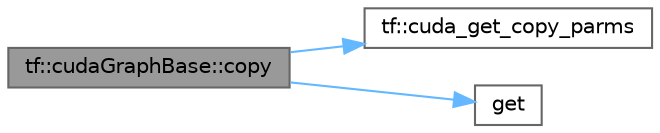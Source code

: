 digraph "tf::cudaGraphBase::copy"
{
 // LATEX_PDF_SIZE
  bgcolor="transparent";
  edge [fontname=Helvetica,fontsize=10,labelfontname=Helvetica,labelfontsize=10];
  node [fontname=Helvetica,fontsize=10,shape=box,height=0.2,width=0.4];
  rankdir="LR";
  Node1 [id="Node000001",label="tf::cudaGraphBase::copy",height=0.2,width=0.4,color="gray40", fillcolor="grey60", style="filled", fontcolor="black",tooltip="creates a memcopy task that copies typed data"];
  Node1 -> Node2 [id="edge1_Node000001_Node000002",color="steelblue1",style="solid",tooltip=" "];
  Node2 [id="Node000002",label="tf::cuda_get_copy_parms",height=0.2,width=0.4,color="grey40", fillcolor="white", style="filled",URL="$namespacetf.html#aebe9b7a5647bec130362384b5ef12e6f",tooltip="gets the memcpy node parameter of a copy task"];
  Node1 -> Node3 [id="edge2_Node000001_Node000003",color="steelblue1",style="solid",tooltip=" "];
  Node3 [id="Node000003",label="get",height=0.2,width=0.4,color="grey40", fillcolor="white", style="filled",URL="$stdlist__overload_8cpp.html#a120a90058439faee14791b33f94c0693",tooltip=" "];
}
